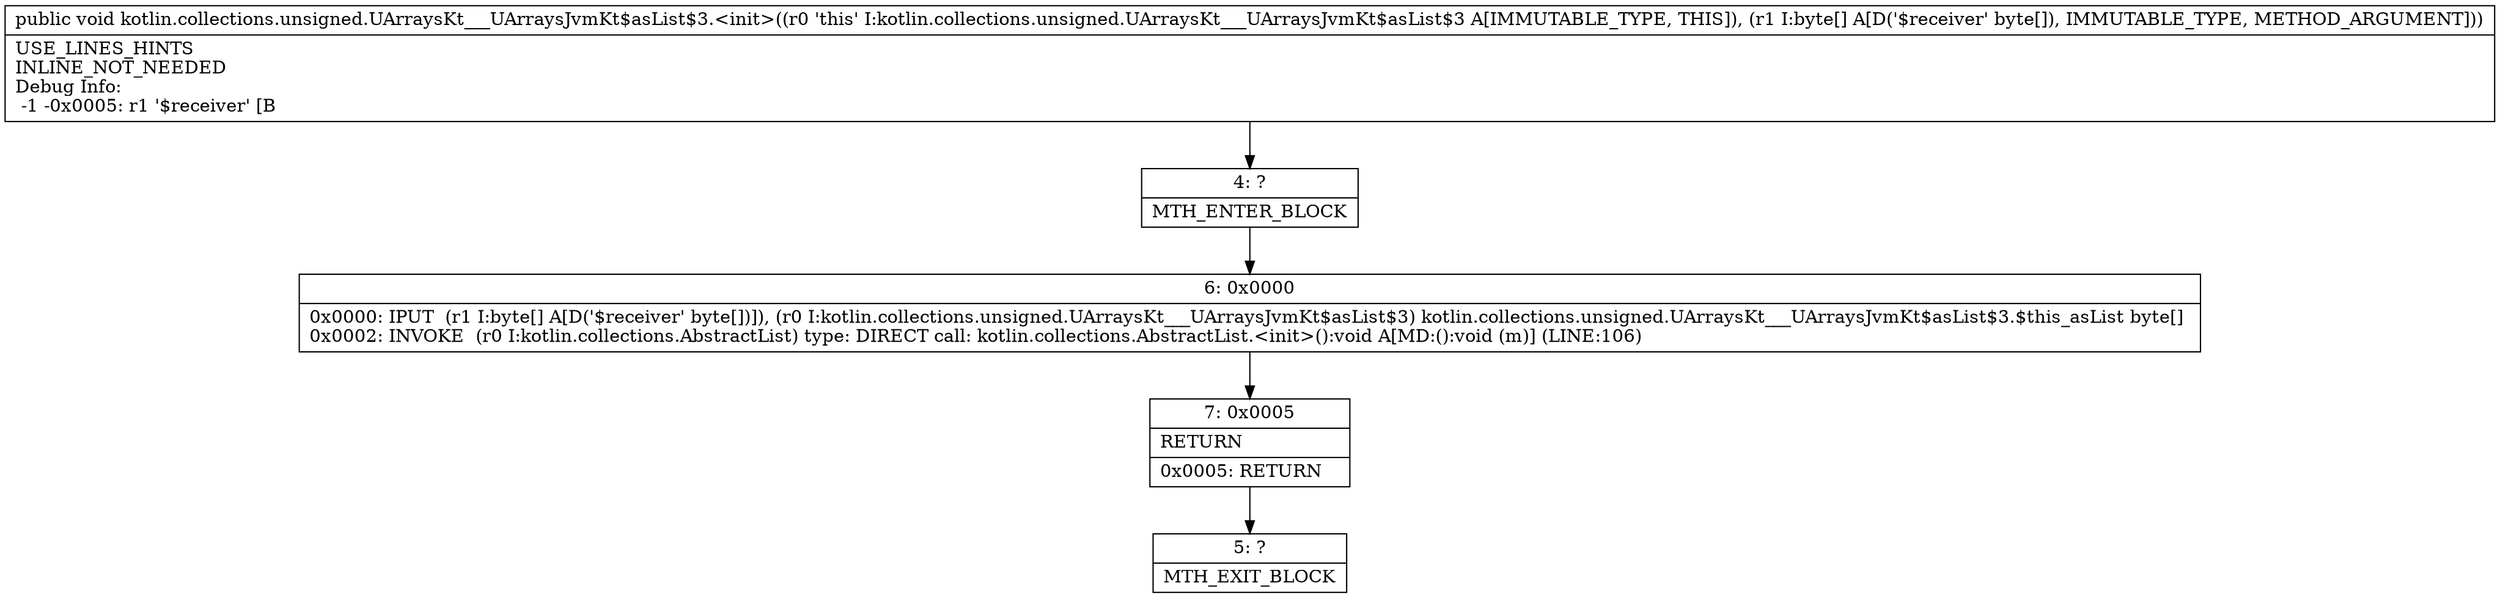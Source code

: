digraph "CFG forkotlin.collections.unsigned.UArraysKt___UArraysJvmKt$asList$3.\<init\>([B)V" {
Node_4 [shape=record,label="{4\:\ ?|MTH_ENTER_BLOCK\l}"];
Node_6 [shape=record,label="{6\:\ 0x0000|0x0000: IPUT  (r1 I:byte[] A[D('$receiver' byte[])]), (r0 I:kotlin.collections.unsigned.UArraysKt___UArraysJvmKt$asList$3) kotlin.collections.unsigned.UArraysKt___UArraysJvmKt$asList$3.$this_asList byte[] \l0x0002: INVOKE  (r0 I:kotlin.collections.AbstractList) type: DIRECT call: kotlin.collections.AbstractList.\<init\>():void A[MD:():void (m)] (LINE:106)\l}"];
Node_7 [shape=record,label="{7\:\ 0x0005|RETURN\l|0x0005: RETURN   \l}"];
Node_5 [shape=record,label="{5\:\ ?|MTH_EXIT_BLOCK\l}"];
MethodNode[shape=record,label="{public void kotlin.collections.unsigned.UArraysKt___UArraysJvmKt$asList$3.\<init\>((r0 'this' I:kotlin.collections.unsigned.UArraysKt___UArraysJvmKt$asList$3 A[IMMUTABLE_TYPE, THIS]), (r1 I:byte[] A[D('$receiver' byte[]), IMMUTABLE_TYPE, METHOD_ARGUMENT]))  | USE_LINES_HINTS\lINLINE_NOT_NEEDED\lDebug Info:\l  \-1 \-0x0005: r1 '$receiver' [B\l}"];
MethodNode -> Node_4;Node_4 -> Node_6;
Node_6 -> Node_7;
Node_7 -> Node_5;
}

